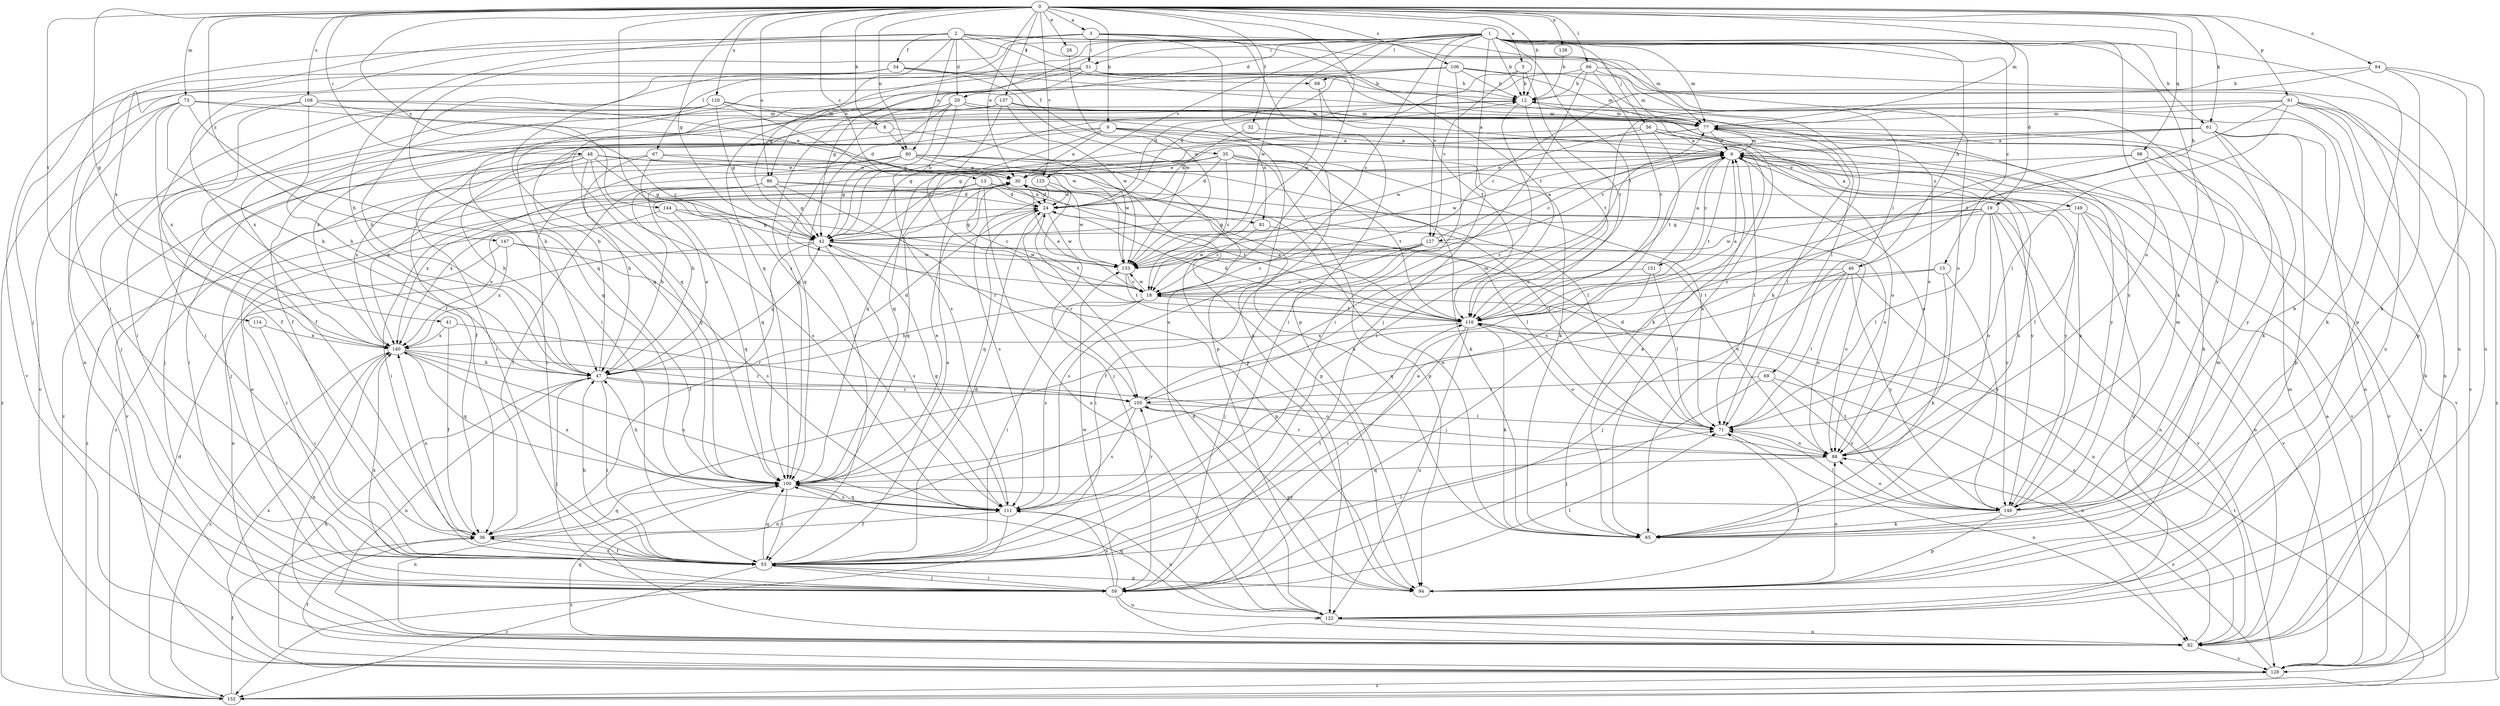 strict digraph  {
0;
1;
2;
3;
5;
6;
8;
9;
12;
13;
15;
18;
19;
20;
24;
26;
30;
32;
34;
35;
36;
41;
42;
46;
47;
48;
51;
53;
56;
59;
61;
65;
66;
67;
68;
69;
71;
73;
77;
80;
81;
82;
84;
86;
88;
91;
94;
98;
100;
105;
106;
108;
111;
114;
116;
120;
122;
125;
127;
128;
133;
137;
138;
140;
144;
146;
147;
149;
151;
152;
0 -> 3  [label=a];
0 -> 5  [label=a];
0 -> 8  [label=b];
0 -> 9  [label=b];
0 -> 12  [label=b];
0 -> 13  [label=c];
0 -> 26  [label=e];
0 -> 30  [label=e];
0 -> 32  [label=f];
0 -> 41  [label=g];
0 -> 42  [label=g];
0 -> 46  [label=h];
0 -> 48  [label=i];
0 -> 61  [label=k];
0 -> 66  [label=l];
0 -> 73  [label=m];
0 -> 77  [label=m];
0 -> 80  [label=n];
0 -> 84  [label=o];
0 -> 86  [label=o];
0 -> 91  [label=p];
0 -> 98  [label=q];
0 -> 106  [label=s];
0 -> 108  [label=s];
0 -> 111  [label=s];
0 -> 114  [label=t];
0 -> 120  [label=u];
0 -> 122  [label=u];
0 -> 125  [label=v];
0 -> 137  [label=x];
0 -> 138  [label=x];
0 -> 144  [label=y];
0 -> 147  [label=z];
1 -> 12  [label=b];
1 -> 15  [label=c];
1 -> 18  [label=c];
1 -> 19  [label=d];
1 -> 20  [label=d];
1 -> 46  [label=h];
1 -> 51  [label=i];
1 -> 56  [label=j];
1 -> 59  [label=j];
1 -> 61  [label=k];
1 -> 65  [label=k];
1 -> 67  [label=l];
1 -> 68  [label=l];
1 -> 77  [label=m];
1 -> 86  [label=o];
1 -> 88  [label=o];
1 -> 94  [label=p];
1 -> 100  [label=q];
1 -> 116  [label=t];
1 -> 125  [label=v];
1 -> 127  [label=v];
1 -> 133  [label=w];
2 -> 20  [label=d];
2 -> 34  [label=f];
2 -> 35  [label=f];
2 -> 42  [label=g];
2 -> 47  [label=h];
2 -> 59  [label=j];
2 -> 65  [label=k];
2 -> 68  [label=l];
2 -> 69  [label=l];
2 -> 80  [label=n];
2 -> 146  [label=y];
3 -> 51  [label=i];
3 -> 53  [label=i];
3 -> 77  [label=m];
3 -> 94  [label=p];
3 -> 100  [label=q];
3 -> 116  [label=t];
3 -> 122  [label=u];
3 -> 140  [label=x];
5 -> 12  [label=b];
5 -> 24  [label=d];
5 -> 116  [label=t];
5 -> 127  [label=v];
6 -> 30  [label=e];
6 -> 71  [label=l];
6 -> 77  [label=m];
6 -> 116  [label=t];
6 -> 127  [label=v];
6 -> 128  [label=v];
6 -> 133  [label=w];
6 -> 146  [label=y];
6 -> 149  [label=z];
6 -> 151  [label=z];
8 -> 59  [label=j];
8 -> 80  [label=n];
8 -> 94  [label=p];
9 -> 6  [label=a];
9 -> 30  [label=e];
9 -> 42  [label=g];
9 -> 53  [label=i];
9 -> 65  [label=k];
9 -> 81  [label=n];
9 -> 88  [label=o];
9 -> 152  [label=z];
12 -> 77  [label=m];
12 -> 105  [label=r];
12 -> 116  [label=t];
12 -> 140  [label=x];
13 -> 18  [label=c];
13 -> 24  [label=d];
13 -> 53  [label=i];
13 -> 81  [label=n];
13 -> 116  [label=t];
13 -> 122  [label=u];
13 -> 140  [label=x];
13 -> 152  [label=z];
15 -> 18  [label=c];
15 -> 65  [label=k];
15 -> 116  [label=t];
15 -> 146  [label=y];
18 -> 30  [label=e];
18 -> 47  [label=h];
18 -> 53  [label=i];
18 -> 111  [label=s];
18 -> 116  [label=t];
18 -> 133  [label=w];
19 -> 36  [label=f];
19 -> 42  [label=g];
19 -> 71  [label=l];
19 -> 82  [label=n];
19 -> 88  [label=o];
19 -> 128  [label=v];
19 -> 133  [label=w];
19 -> 146  [label=y];
20 -> 6  [label=a];
20 -> 42  [label=g];
20 -> 47  [label=h];
20 -> 53  [label=i];
20 -> 65  [label=k];
20 -> 77  [label=m];
20 -> 111  [label=s];
20 -> 140  [label=x];
24 -> 42  [label=g];
24 -> 100  [label=q];
24 -> 105  [label=r];
24 -> 133  [label=w];
26 -> 133  [label=w];
30 -> 24  [label=d];
30 -> 88  [label=o];
30 -> 100  [label=q];
32 -> 6  [label=a];
32 -> 24  [label=d];
34 -> 12  [label=b];
34 -> 47  [label=h];
34 -> 100  [label=q];
34 -> 128  [label=v];
34 -> 133  [label=w];
34 -> 146  [label=y];
35 -> 18  [label=c];
35 -> 24  [label=d];
35 -> 30  [label=e];
35 -> 47  [label=h];
35 -> 65  [label=k];
35 -> 71  [label=l];
35 -> 94  [label=p];
35 -> 116  [label=t];
35 -> 152  [label=z];
36 -> 53  [label=i];
36 -> 100  [label=q];
36 -> 140  [label=x];
41 -> 36  [label=f];
41 -> 105  [label=r];
41 -> 140  [label=x];
42 -> 12  [label=b];
42 -> 36  [label=f];
42 -> 82  [label=n];
42 -> 88  [label=o];
42 -> 94  [label=p];
42 -> 111  [label=s];
42 -> 133  [label=w];
46 -> 18  [label=c];
46 -> 59  [label=j];
46 -> 71  [label=l];
46 -> 82  [label=n];
46 -> 88  [label=o];
46 -> 100  [label=q];
46 -> 146  [label=y];
47 -> 12  [label=b];
47 -> 24  [label=d];
47 -> 30  [label=e];
47 -> 42  [label=g];
47 -> 53  [label=i];
47 -> 59  [label=j];
47 -> 82  [label=n];
47 -> 88  [label=o];
47 -> 105  [label=r];
48 -> 30  [label=e];
48 -> 42  [label=g];
48 -> 47  [label=h];
48 -> 53  [label=i];
48 -> 65  [label=k];
48 -> 100  [label=q];
48 -> 111  [label=s];
48 -> 140  [label=x];
51 -> 12  [label=b];
51 -> 42  [label=g];
51 -> 53  [label=i];
51 -> 65  [label=k];
51 -> 82  [label=n];
51 -> 88  [label=o];
51 -> 100  [label=q];
53 -> 6  [label=a];
53 -> 24  [label=d];
53 -> 36  [label=f];
53 -> 47  [label=h];
53 -> 59  [label=j];
53 -> 71  [label=l];
53 -> 94  [label=p];
53 -> 100  [label=q];
53 -> 116  [label=t];
53 -> 152  [label=z];
56 -> 6  [label=a];
56 -> 65  [label=k];
56 -> 100  [label=q];
56 -> 116  [label=t];
56 -> 133  [label=w];
56 -> 146  [label=y];
59 -> 6  [label=a];
59 -> 30  [label=e];
59 -> 53  [label=i];
59 -> 71  [label=l];
59 -> 82  [label=n];
59 -> 111  [label=s];
59 -> 122  [label=u];
59 -> 133  [label=w];
59 -> 140  [label=x];
61 -> 6  [label=a];
61 -> 18  [label=c];
61 -> 42  [label=g];
61 -> 65  [label=k];
61 -> 82  [label=n];
61 -> 94  [label=p];
61 -> 146  [label=y];
65 -> 6  [label=a];
65 -> 30  [label=e];
66 -> 12  [label=b];
66 -> 53  [label=i];
66 -> 77  [label=m];
66 -> 100  [label=q];
66 -> 116  [label=t];
66 -> 122  [label=u];
67 -> 30  [label=e];
67 -> 47  [label=h];
67 -> 59  [label=j];
67 -> 100  [label=q];
67 -> 140  [label=x];
68 -> 116  [label=t];
68 -> 133  [label=w];
69 -> 59  [label=j];
69 -> 82  [label=n];
69 -> 105  [label=r];
69 -> 146  [label=y];
71 -> 24  [label=d];
71 -> 82  [label=n];
71 -> 88  [label=o];
73 -> 47  [label=h];
73 -> 77  [label=m];
73 -> 100  [label=q];
73 -> 128  [label=v];
73 -> 133  [label=w];
73 -> 140  [label=x];
73 -> 152  [label=z];
77 -> 6  [label=a];
77 -> 36  [label=f];
77 -> 71  [label=l];
77 -> 100  [label=q];
77 -> 128  [label=v];
80 -> 30  [label=e];
80 -> 42  [label=g];
80 -> 53  [label=i];
80 -> 59  [label=j];
80 -> 71  [label=l];
80 -> 94  [label=p];
80 -> 128  [label=v];
80 -> 133  [label=w];
80 -> 146  [label=y];
81 -> 18  [label=c];
81 -> 71  [label=l];
82 -> 12  [label=b];
82 -> 18  [label=c];
82 -> 77  [label=m];
82 -> 100  [label=q];
82 -> 128  [label=v];
84 -> 12  [label=b];
84 -> 18  [label=c];
84 -> 65  [label=k];
84 -> 94  [label=p];
84 -> 122  [label=u];
86 -> 24  [label=d];
86 -> 36  [label=f];
86 -> 42  [label=g];
86 -> 47  [label=h];
86 -> 71  [label=l];
86 -> 105  [label=r];
86 -> 140  [label=x];
88 -> 6  [label=a];
88 -> 100  [label=q];
88 -> 105  [label=r];
91 -> 53  [label=i];
91 -> 65  [label=k];
91 -> 71  [label=l];
91 -> 77  [label=m];
91 -> 82  [label=n];
91 -> 116  [label=t];
91 -> 128  [label=v];
91 -> 152  [label=z];
94 -> 71  [label=l];
94 -> 77  [label=m];
94 -> 88  [label=o];
98 -> 30  [label=e];
98 -> 65  [label=k];
98 -> 111  [label=s];
98 -> 128  [label=v];
100 -> 30  [label=e];
100 -> 47  [label=h];
100 -> 53  [label=i];
100 -> 82  [label=n];
100 -> 111  [label=s];
100 -> 146  [label=y];
105 -> 71  [label=l];
105 -> 77  [label=m];
105 -> 82  [label=n];
105 -> 94  [label=p];
105 -> 111  [label=s];
106 -> 12  [label=b];
106 -> 24  [label=d];
106 -> 36  [label=f];
106 -> 53  [label=i];
106 -> 71  [label=l];
106 -> 77  [label=m];
106 -> 100  [label=q];
106 -> 122  [label=u];
108 -> 18  [label=c];
108 -> 30  [label=e];
108 -> 36  [label=f];
108 -> 47  [label=h];
108 -> 53  [label=i];
108 -> 77  [label=m];
111 -> 36  [label=f];
111 -> 42  [label=g];
111 -> 100  [label=q];
111 -> 105  [label=r];
111 -> 122  [label=u];
111 -> 140  [label=x];
111 -> 152  [label=z];
114 -> 53  [label=i];
114 -> 140  [label=x];
116 -> 6  [label=a];
116 -> 24  [label=d];
116 -> 30  [label=e];
116 -> 53  [label=i];
116 -> 65  [label=k];
116 -> 88  [label=o];
116 -> 122  [label=u];
116 -> 140  [label=x];
120 -> 24  [label=d];
120 -> 36  [label=f];
120 -> 42  [label=g];
120 -> 53  [label=i];
120 -> 59  [label=j];
120 -> 77  [label=m];
120 -> 94  [label=p];
122 -> 24  [label=d];
122 -> 82  [label=n];
122 -> 100  [label=q];
125 -> 24  [label=d];
125 -> 111  [label=s];
125 -> 133  [label=w];
127 -> 6  [label=a];
127 -> 18  [label=c];
127 -> 53  [label=i];
127 -> 59  [label=j];
127 -> 88  [label=o];
127 -> 111  [label=s];
127 -> 133  [label=w];
128 -> 6  [label=a];
128 -> 36  [label=f];
128 -> 47  [label=h];
128 -> 88  [label=o];
128 -> 140  [label=x];
128 -> 152  [label=z];
133 -> 18  [label=c];
133 -> 116  [label=t];
137 -> 18  [label=c];
137 -> 36  [label=f];
137 -> 59  [label=j];
137 -> 77  [label=m];
137 -> 88  [label=o];
137 -> 133  [label=w];
138 -> 12  [label=b];
140 -> 47  [label=h];
140 -> 82  [label=n];
140 -> 100  [label=q];
140 -> 105  [label=r];
140 -> 111  [label=s];
140 -> 152  [label=z];
144 -> 42  [label=g];
144 -> 100  [label=q];
144 -> 116  [label=t];
144 -> 140  [label=x];
146 -> 6  [label=a];
146 -> 12  [label=b];
146 -> 65  [label=k];
146 -> 71  [label=l];
146 -> 77  [label=m];
146 -> 88  [label=o];
146 -> 94  [label=p];
146 -> 116  [label=t];
147 -> 53  [label=i];
147 -> 111  [label=s];
147 -> 133  [label=w];
147 -> 140  [label=x];
149 -> 6  [label=a];
149 -> 42  [label=g];
149 -> 71  [label=l];
149 -> 82  [label=n];
149 -> 122  [label=u];
149 -> 128  [label=v];
151 -> 6  [label=a];
151 -> 18  [label=c];
151 -> 59  [label=j];
151 -> 71  [label=l];
152 -> 6  [label=a];
152 -> 24  [label=d];
152 -> 36  [label=f];
152 -> 116  [label=t];
}

